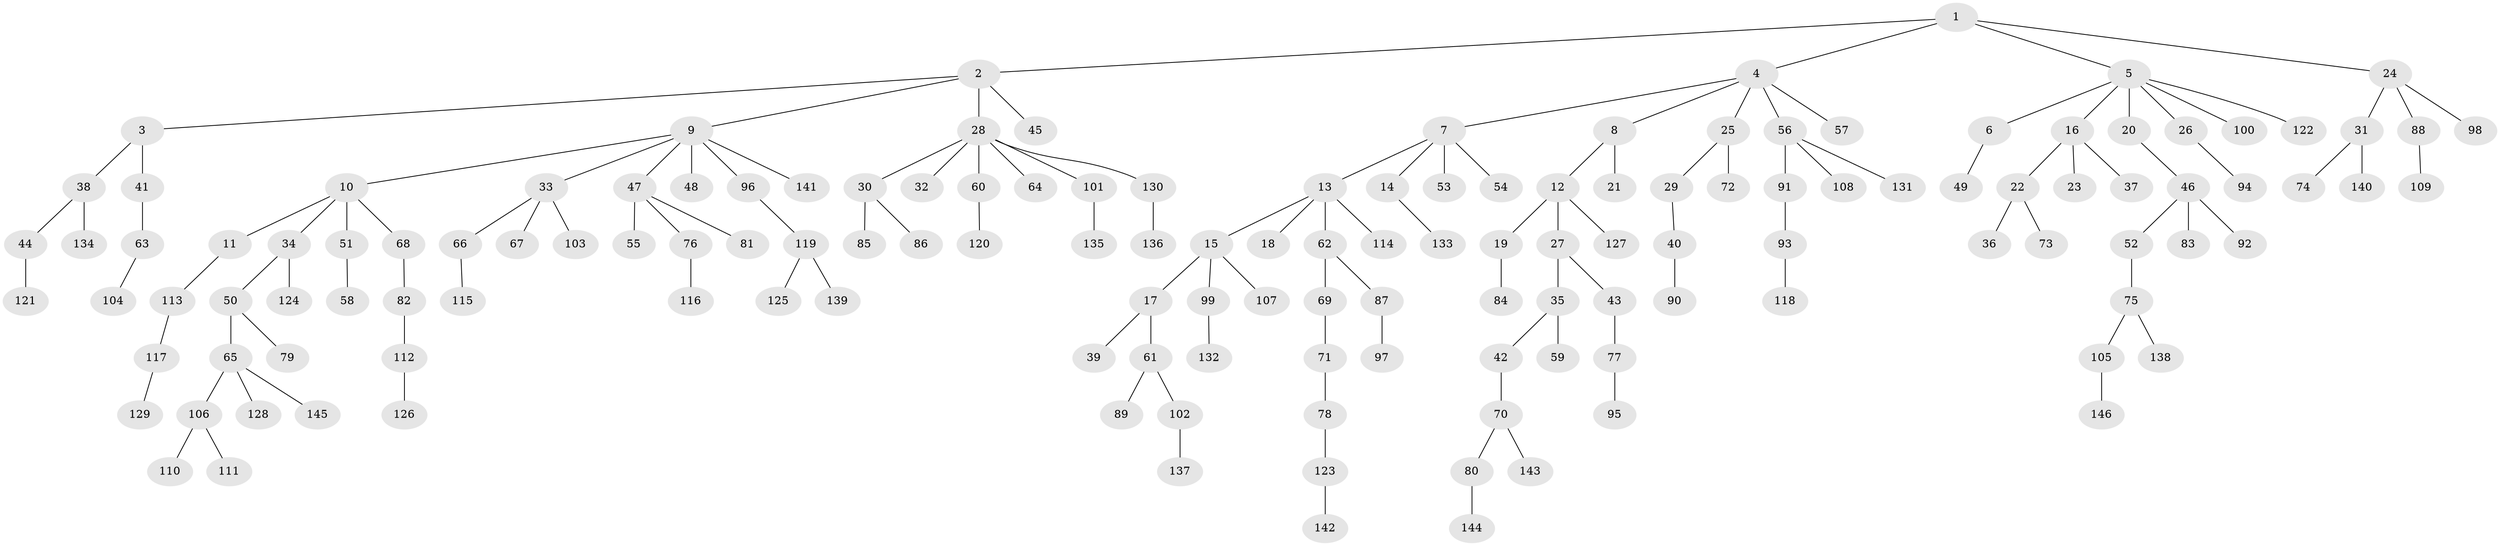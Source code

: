 // Generated by graph-tools (version 1.1) at 2025/50/03/09/25 03:50:15]
// undirected, 146 vertices, 145 edges
graph export_dot {
graph [start="1"]
  node [color=gray90,style=filled];
  1;
  2;
  3;
  4;
  5;
  6;
  7;
  8;
  9;
  10;
  11;
  12;
  13;
  14;
  15;
  16;
  17;
  18;
  19;
  20;
  21;
  22;
  23;
  24;
  25;
  26;
  27;
  28;
  29;
  30;
  31;
  32;
  33;
  34;
  35;
  36;
  37;
  38;
  39;
  40;
  41;
  42;
  43;
  44;
  45;
  46;
  47;
  48;
  49;
  50;
  51;
  52;
  53;
  54;
  55;
  56;
  57;
  58;
  59;
  60;
  61;
  62;
  63;
  64;
  65;
  66;
  67;
  68;
  69;
  70;
  71;
  72;
  73;
  74;
  75;
  76;
  77;
  78;
  79;
  80;
  81;
  82;
  83;
  84;
  85;
  86;
  87;
  88;
  89;
  90;
  91;
  92;
  93;
  94;
  95;
  96;
  97;
  98;
  99;
  100;
  101;
  102;
  103;
  104;
  105;
  106;
  107;
  108;
  109;
  110;
  111;
  112;
  113;
  114;
  115;
  116;
  117;
  118;
  119;
  120;
  121;
  122;
  123;
  124;
  125;
  126;
  127;
  128;
  129;
  130;
  131;
  132;
  133;
  134;
  135;
  136;
  137;
  138;
  139;
  140;
  141;
  142;
  143;
  144;
  145;
  146;
  1 -- 2;
  1 -- 4;
  1 -- 5;
  1 -- 24;
  2 -- 3;
  2 -- 9;
  2 -- 28;
  2 -- 45;
  3 -- 38;
  3 -- 41;
  4 -- 7;
  4 -- 8;
  4 -- 25;
  4 -- 56;
  4 -- 57;
  5 -- 6;
  5 -- 16;
  5 -- 20;
  5 -- 26;
  5 -- 100;
  5 -- 122;
  6 -- 49;
  7 -- 13;
  7 -- 14;
  7 -- 53;
  7 -- 54;
  8 -- 12;
  8 -- 21;
  9 -- 10;
  9 -- 33;
  9 -- 47;
  9 -- 48;
  9 -- 96;
  9 -- 141;
  10 -- 11;
  10 -- 34;
  10 -- 51;
  10 -- 68;
  11 -- 113;
  12 -- 19;
  12 -- 27;
  12 -- 127;
  13 -- 15;
  13 -- 18;
  13 -- 62;
  13 -- 114;
  14 -- 133;
  15 -- 17;
  15 -- 99;
  15 -- 107;
  16 -- 22;
  16 -- 23;
  16 -- 37;
  17 -- 39;
  17 -- 61;
  19 -- 84;
  20 -- 46;
  22 -- 36;
  22 -- 73;
  24 -- 31;
  24 -- 88;
  24 -- 98;
  25 -- 29;
  25 -- 72;
  26 -- 94;
  27 -- 35;
  27 -- 43;
  28 -- 30;
  28 -- 32;
  28 -- 60;
  28 -- 64;
  28 -- 101;
  28 -- 130;
  29 -- 40;
  30 -- 85;
  30 -- 86;
  31 -- 74;
  31 -- 140;
  33 -- 66;
  33 -- 67;
  33 -- 103;
  34 -- 50;
  34 -- 124;
  35 -- 42;
  35 -- 59;
  38 -- 44;
  38 -- 134;
  40 -- 90;
  41 -- 63;
  42 -- 70;
  43 -- 77;
  44 -- 121;
  46 -- 52;
  46 -- 83;
  46 -- 92;
  47 -- 55;
  47 -- 76;
  47 -- 81;
  50 -- 65;
  50 -- 79;
  51 -- 58;
  52 -- 75;
  56 -- 91;
  56 -- 108;
  56 -- 131;
  60 -- 120;
  61 -- 89;
  61 -- 102;
  62 -- 69;
  62 -- 87;
  63 -- 104;
  65 -- 106;
  65 -- 128;
  65 -- 145;
  66 -- 115;
  68 -- 82;
  69 -- 71;
  70 -- 80;
  70 -- 143;
  71 -- 78;
  75 -- 105;
  75 -- 138;
  76 -- 116;
  77 -- 95;
  78 -- 123;
  80 -- 144;
  82 -- 112;
  87 -- 97;
  88 -- 109;
  91 -- 93;
  93 -- 118;
  96 -- 119;
  99 -- 132;
  101 -- 135;
  102 -- 137;
  105 -- 146;
  106 -- 110;
  106 -- 111;
  112 -- 126;
  113 -- 117;
  117 -- 129;
  119 -- 125;
  119 -- 139;
  123 -- 142;
  130 -- 136;
}
